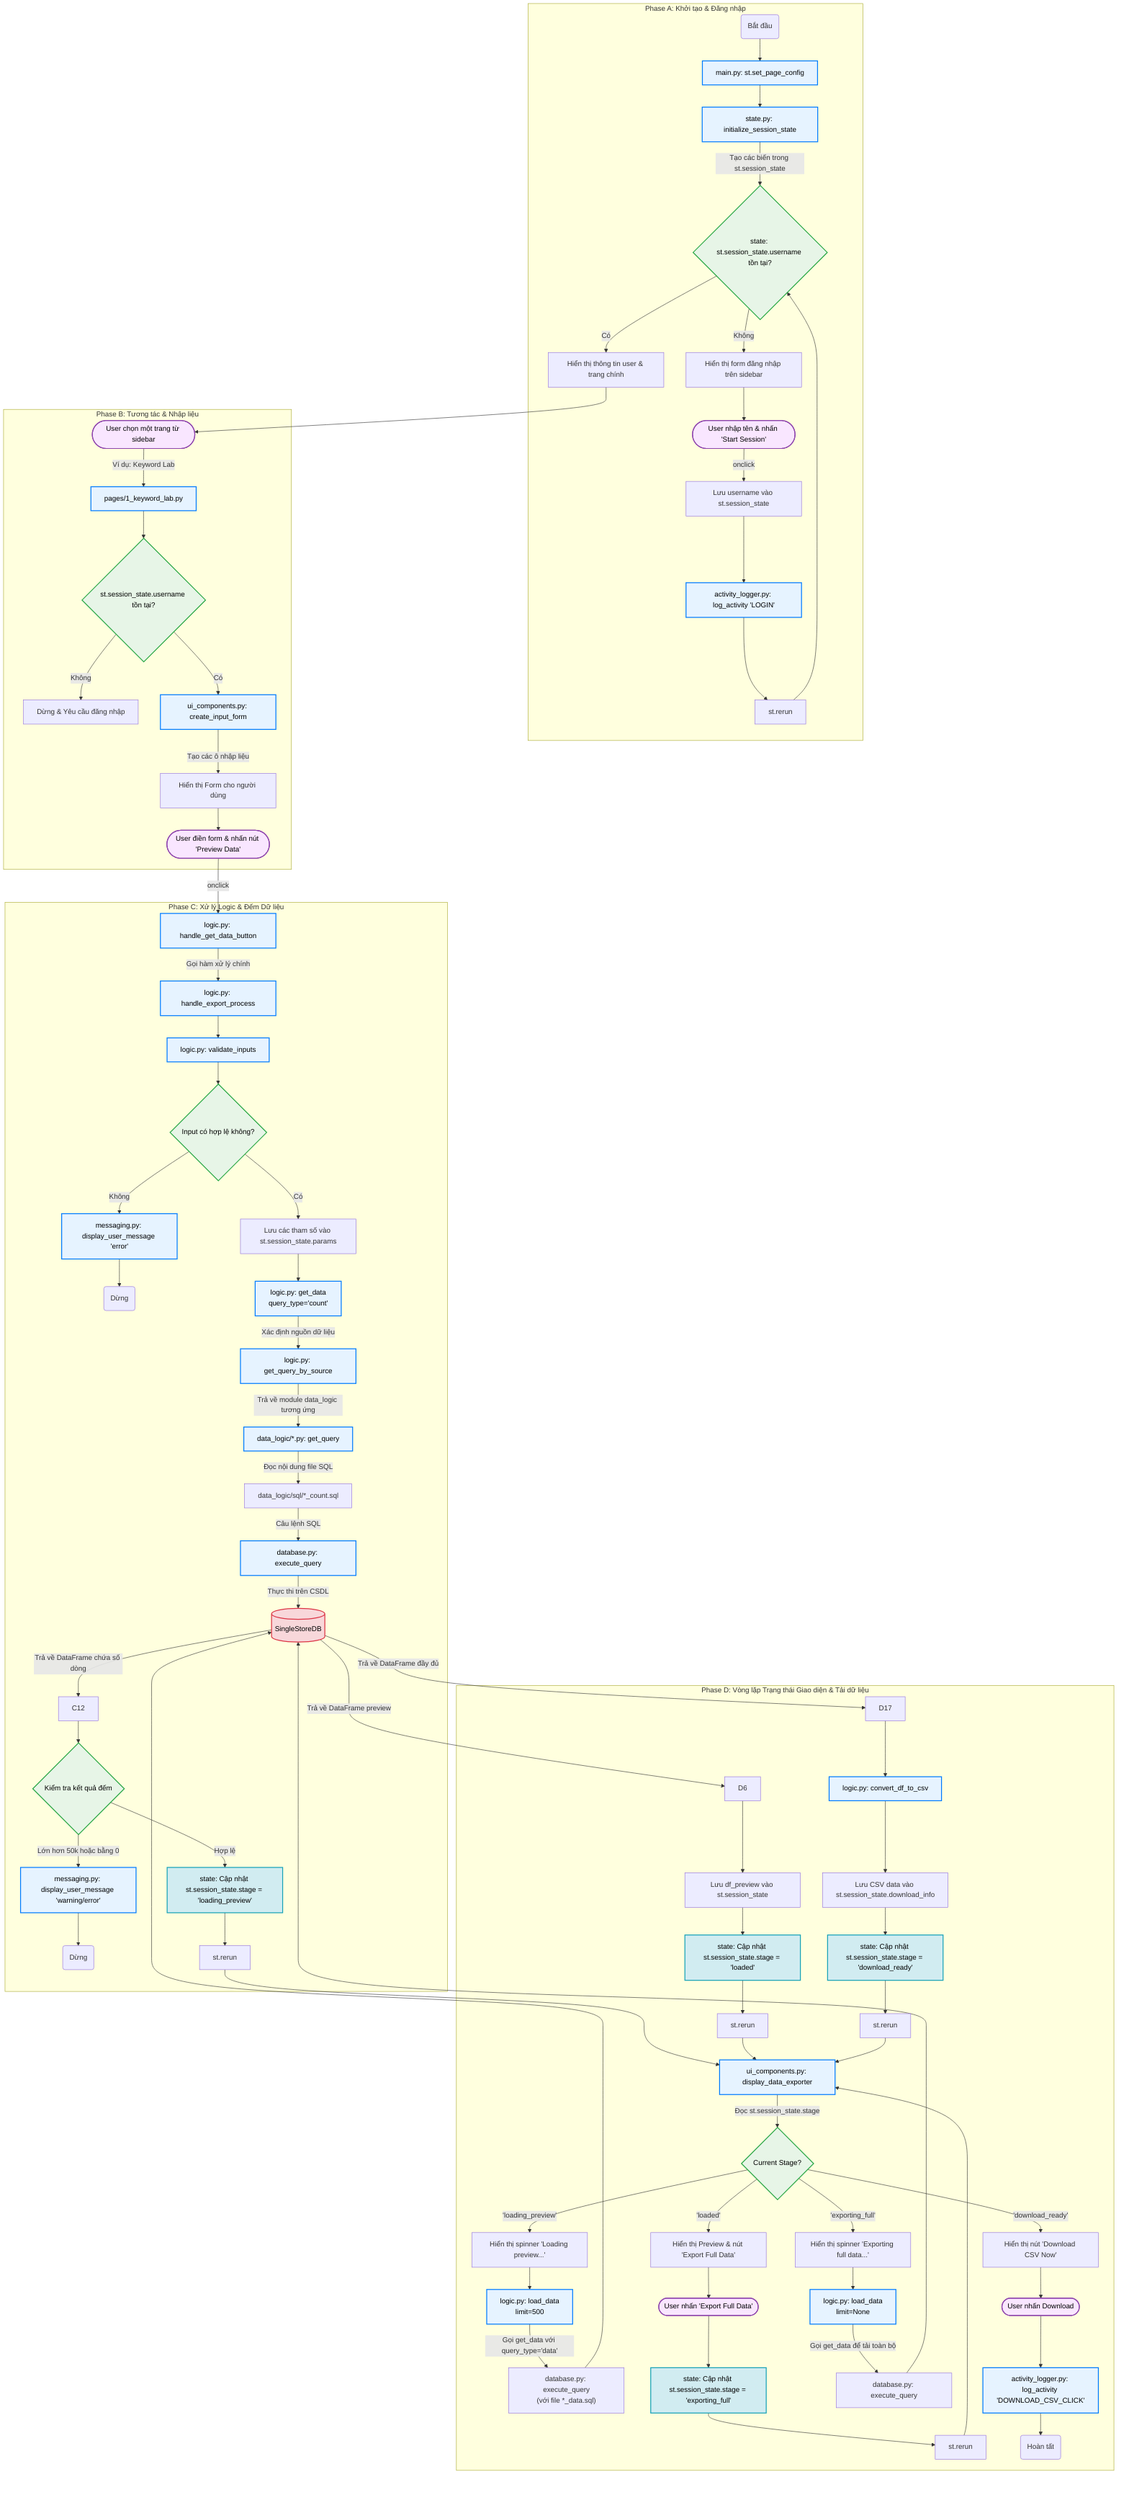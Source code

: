 ---
id: be9962cc-acb7-4492-88c1-3877b0118376
---
flowchart TD
 subgraph A["Phase A: Khởi tạo & Đăng nhập"]
    direction LR
        A2["main.py: st.set_page_config"]
        A1("Bắt đầu")
        A3["state.py: initialize_session_state"]
        A4{"state: st.session_state.username tồn tại?"}
        A5["Hiển thị form đăng nhập trên sidebar"]
        A6_Action@{ label: "User nhập tên & nhấn 'Start Session'" }
        A7["Lưu username vào st.session_state"]
        A8@{ label: "activity_logger.py: log_activity 'LOGIN'" }
        A9["st.rerun"]
        A10["Hiển thị thông tin user & trang chính"]
  end
 subgraph B["Phase B: Tương tác & Nhập liệu"]
        B1_Action(["User chọn một trang từ sidebar"])
        B2["pages/1_keyword_lab.py"]
        B3{"st.session_state.username tồn tại?"}
        B4["Dừng & Yêu cầu đăng nhập"]
        B5["ui_components.py: create_input_form"]
        B6["Hiển thị Form cho người dùng"]
        B7_Action@{ label: "User điền form & nhấn nút 'Preview Data'" }
  end
 subgraph C["Phase C: Xử lý Logic & Đếm Dữ liệu"]
        C1["logic.py: handle_get_data_button"]
        C2["logic.py: handle_export_process"]
        C3["logic.py: validate_inputs"]
        C4{"Input có hợp lệ không?"}
        C_End1("Dừng")
        C5@{ label: "messaging.py: display_user_message 'error'" }
        C6["Lưu các tham số vào st.session_state.params"]
        C7@{ label: "logic.py: get_data<br>query_type='count'" }
        C8["logic.py: get_query_by_source"]
        C9["data_logic/*.py: get_query"]
        C10["data_logic/sql/*_count.sql"]
        C11["database.py: execute_query"]
        DB[("SingleStoreDB")]
        C12["C12"]
        C13{"Kiểm tra kết quả đếm"}
        C_End2("Dừng")
        C14@{ label: "messaging.py: display_user_message 'warning/error'" }
        C15@{ label: "state: Cập nhật st.session_state.stage = 'loading_preview'" }
        C16["st.rerun"]
  end
 subgraph D["Phase D: Vòng lặp Trạng thái Giao diện & Tải dữ liệu"]
        D1["ui_components.py: display_data_exporter"]
        D2{"Current Stage?"}
        D3@{ label: "Hiển thị spinner 'Loading preview...'" }
        D4["logic.py: load_data<br>limit=500"]
        D5["database.py: execute_query<br>(với file *_data.sql)"]
        D6["D6"]
        D7["Lưu df_preview vào st.session_state"]
        D8@{ label: "state: Cập nhật st.session_state.stage = 'loaded'" }
        D9["st.rerun"]
        D10@{ label: "Hiển thị Preview & nút 'Export Full Data'" }
        D11_Action@{ label: "User nhấn 'Export Full Data'" }
        D12@{ label: "state: Cập nhật st.session_state.stage = 'exporting_full'" }
        D13["st.rerun"]
        D14@{ label: "Hiển thị spinner 'Exporting full data...'" }
        D15["logic.py: load_data<br>limit=None"]
        D16["database.py: execute_query"]
        D17["D17"]
        D18["logic.py: convert_df_to_csv"]
        D19["Lưu CSV data vào st.session_state.download_info"]
        D20@{ label: "state: Cập nhật st.session_state.stage = 'download_ready'" }
        D21["st.rerun"]
        D22@{ label: "Hiển thị nút 'Download CSV Now'" }
        D23_Action(["User nhấn Download"])
        D24@{ label: "activity_logger.py: log_activity 'DOWNLOAD_CSV_CLICK'" }
        E_End("Hoàn tất")
  end
    A1 --> A2
    A2 --> A3
    A3 -- "Tạo các biến trong st.session_state" --> A4
    A4 -- Không --> A5
    A5 --> A6_Action
    A6_Action -- onclick --> A7
    A7 --> A8
    A8 --> A9
    A9 --> A4
    A4 -- Có --> A10
    A10 --> B1_Action
    B1_Action -- Ví dụ: Keyword Lab --> B2
    B2 --> B3
    B3 -- Không --> B4
    B3 -- Có --> B5
    B5 -- Tạo các ô nhập liệu --> B6
    B6 --> B7_Action
    B7_Action -- onclick --> C1
    C1 -- Gọi hàm xử lý chính --> C2
    C2 --> C3
    C3 --> C4
    C4 -- Không --> C5
    C5 --> C_End1
    C4 -- Có --> C6
    C6 --> C7
    C7 -- Xác định nguồn dữ liệu --> C8
    C8 -- Trả về module data_logic tương ứng --> C9
    C9 -- Đọc nội dung file SQL --> C10
    C10 -- Câu lệnh SQL --> C11
    C11 -- Thực thi trên CSDL --> DB
    DB -- Trả về DataFrame chứa số dòng --> C12
    C12 --> C13
    C13 -- Lớn hơn 50k hoặc bằng 0 --> C14
    C14 --> C_End2
    C13 -- Hợp lệ --> C15
    C15 --> C16
    C16 --> D1
    D1 -- "Đọc st.session_state.stage" --> D2
    D2 -- 'loading_preview' --> D3
    D3 --> D4
    D4 -- "Gọi get_data với query_type='data'" --> D5
    D5 --> DB
    DB -- Trả về DataFrame preview --> D6
    D6 --> D7
    D7 --> D8
    D8 --> D9
    D9 --> D1
    D2 -- 'loaded' --> D10
    D10 --> D11_Action
    D11_Action --> D12
    D12 --> D13
    D13 --> D1
    D2 -- 'exporting_full' --> D14
    D14 --> D15
    D15 -- Gọi get_data để tải toàn bộ --> D16
    D16 --> DB
    DB -- Trả về DataFrame đầy đủ --> D17
    D17 --> D18
    D18 --> D19
    D19 --> D20
    D20 --> D21
    D21 --> D1
    D2 -- 'download_ready' --> D22
    D22 --> D23_Action
    D23_Action --> D24
    D24 --> E_End

    A6_Action@{ shape: stadium}
    A8@{ shape: rect}
    B7_Action@{ shape: stadium}
    C5@{ shape: rect}
    C7@{ shape: rect}
    C14@{ shape: rect}
    C15@{ shape: rect}
    D3@{ shape: rect}
    D8@{ shape: rect}
    D10@{ shape: rect}
    D11_Action@{ shape: stadium}
    D12@{ shape: rect}
    D14@{ shape: rect}
    D20@{ shape: rect}
    D22@{ shape: rect}
    D24@{ shape: rect}
     A2:::file
     A3:::file
     A4:::decision
     A6_Action:::userAction
     A8:::file
     B1_Action:::userAction
     B2:::file
     B3:::decision
     B5:::file
     B7_Action:::userAction
     C1:::file
     C2:::file
     C3:::file
     C4:::decision
     C5:::file
     C7:::file
     C8:::file
     C9:::file
     C11:::file
     DB:::db
     C13:::decision
     C14:::file
     C15:::state
     D1:::file
     D2:::decision
     D4:::file
     D8:::state
     D11_Action:::userAction
     D12:::state
     D15:::file
     D18:::file
     D20:::state
     D23_Action:::userAction
     D24:::file
    classDef file fill:#e6f3ff,stroke:#007bff,stroke-width:2px,color:#000
    classDef function fill:#fff2cc,stroke:#ffc107,stroke-width:2px,color:#000
    classDef decision fill:#e7f5e7,stroke:#28a745,stroke-width:2px,color:#000
    classDef state fill:#d1ecf1,stroke:#17a2b8,stroke-width:2px,color:#000
    classDef userAction fill:#f9e6ff,stroke:#8e44ad,stroke-width:2px,color:#000
    classDef db fill:#f8d7da,stroke:#dc3545,stroke-width:2px,color:#000
    classDef util fill:#e0e0e0,stroke:#6c757d,stroke-width:2px,color:#000